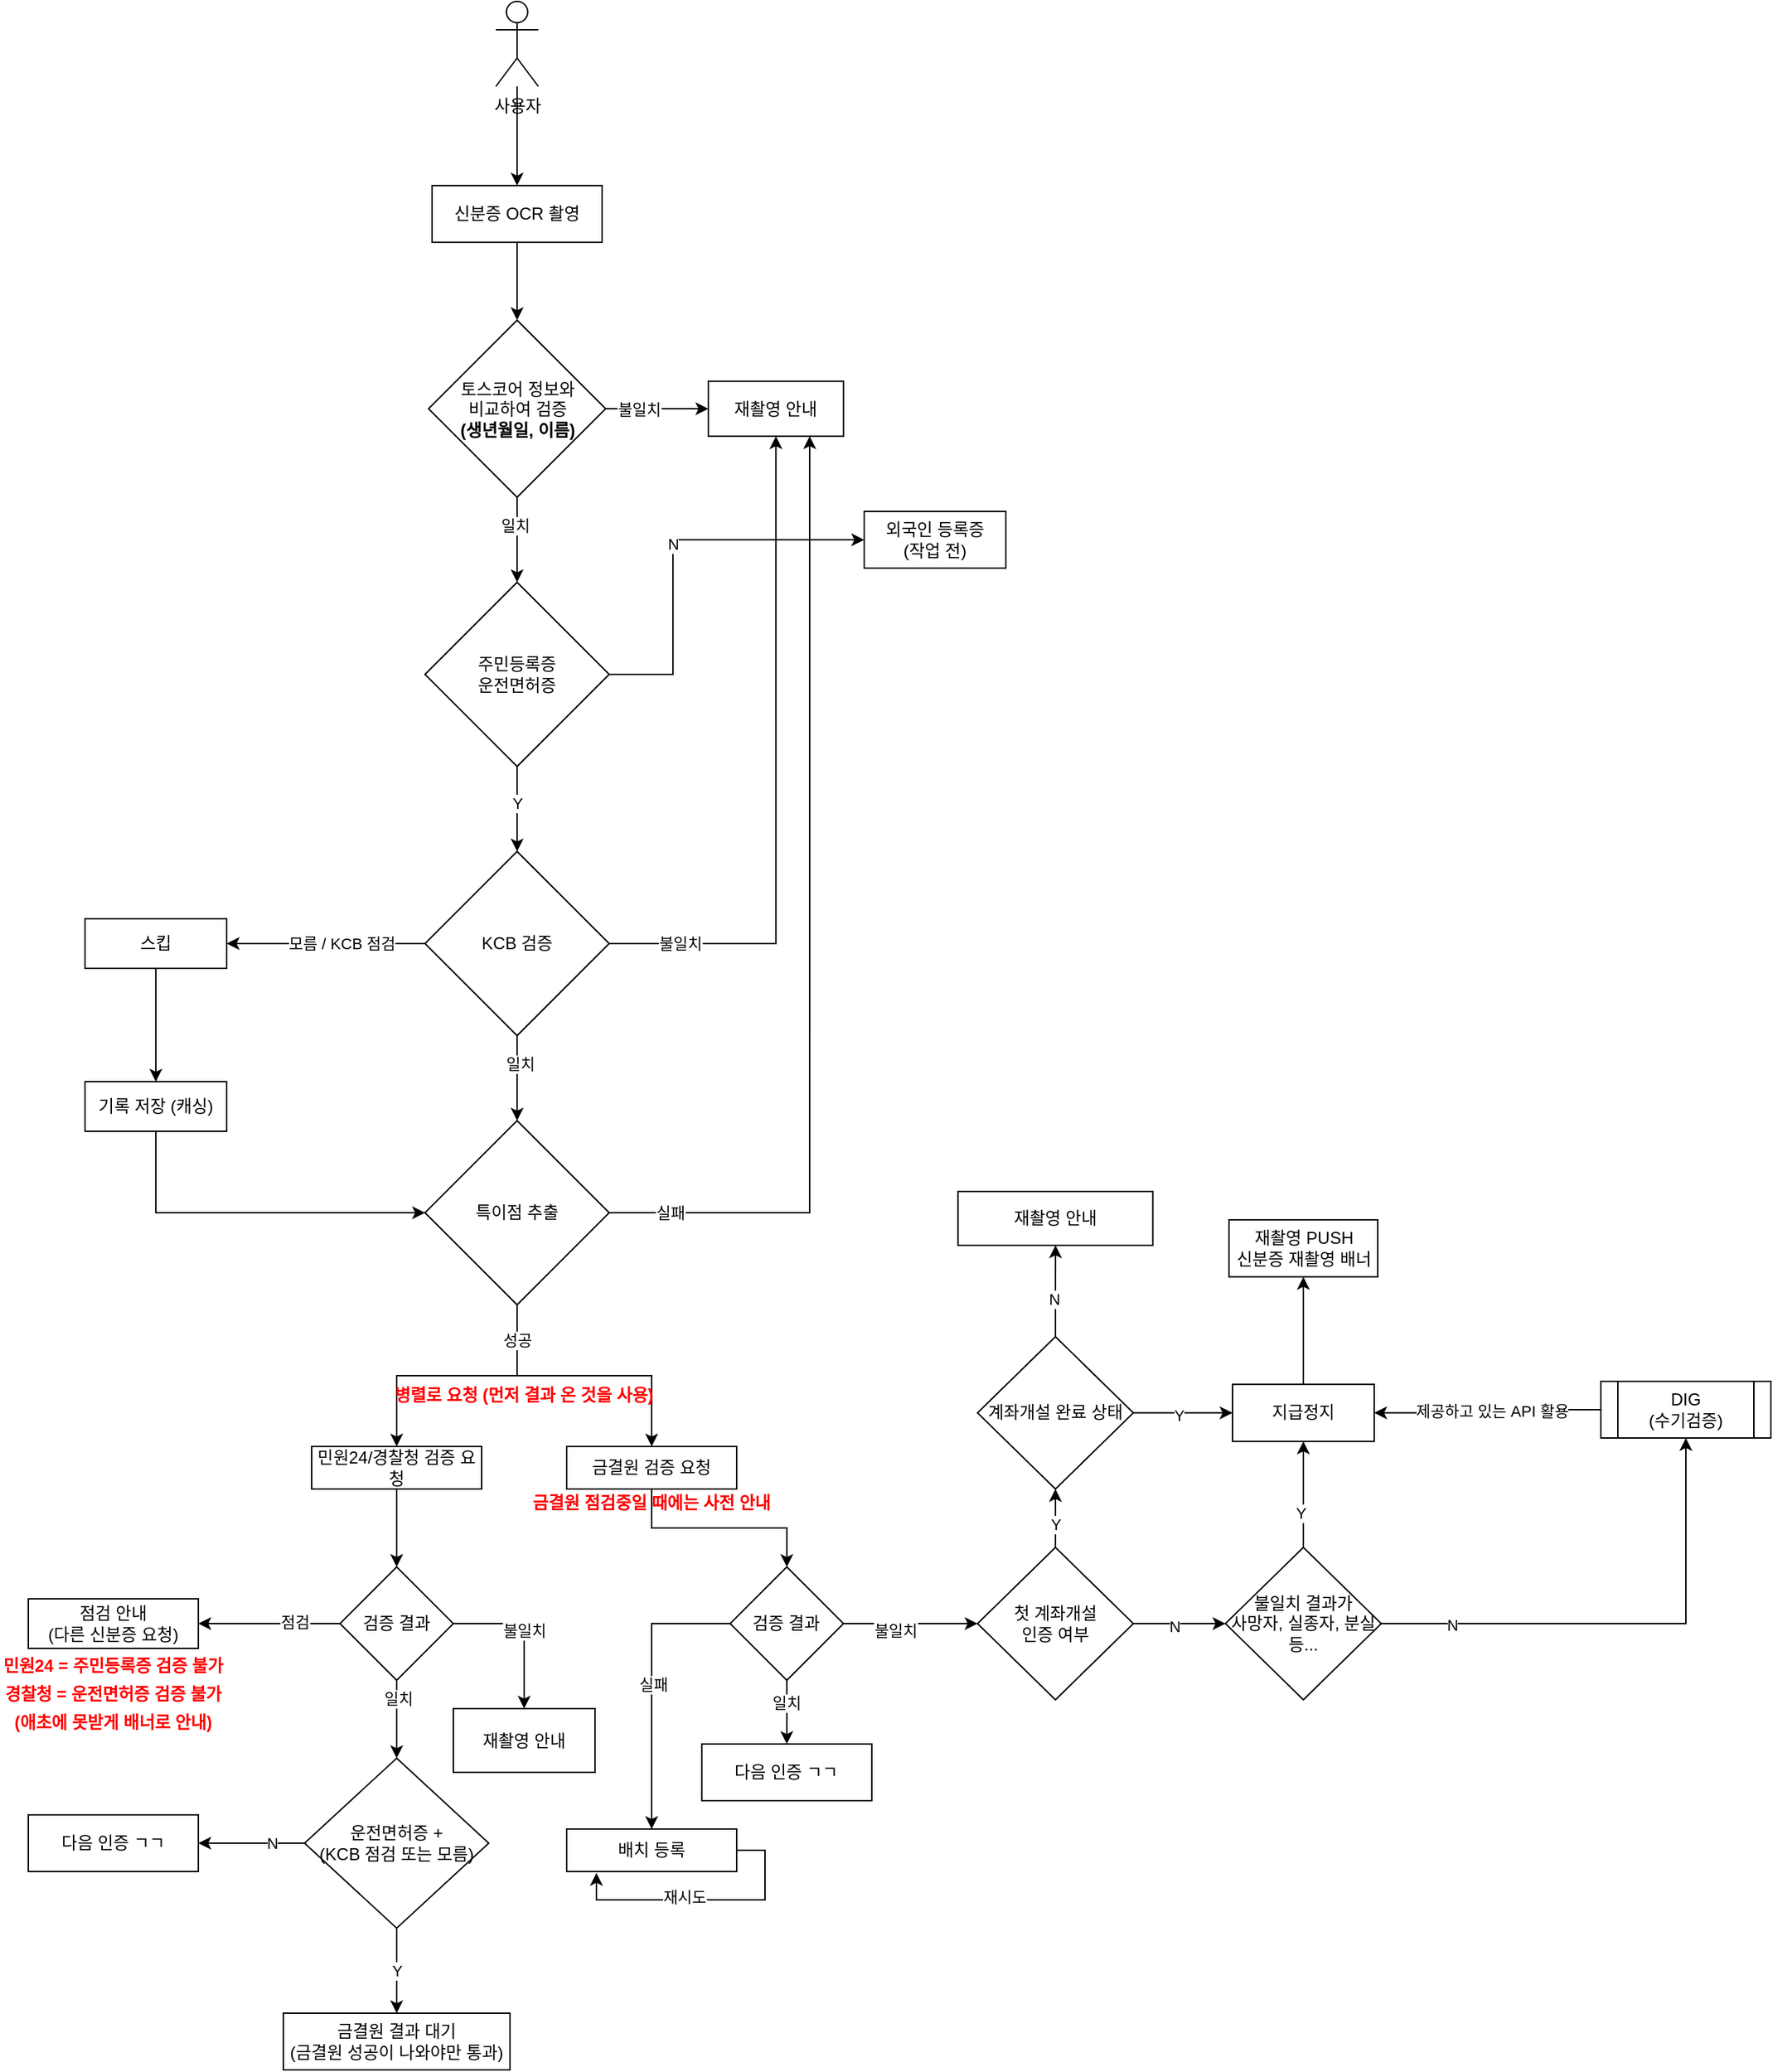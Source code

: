 <mxfile version="14.6.12" type="github">
  <diagram id="C5RBs43oDa-KdzZeNtuy" name="Page-1">
    <mxGraphModel dx="2013" dy="541" grid="1" gridSize="10" guides="1" tooltips="1" connect="1" arrows="1" fold="1" page="1" pageScale="1" pageWidth="827" pageHeight="1169" math="0" shadow="0">
      <root>
        <mxCell id="WIyWlLk6GJQsqaUBKTNV-0" />
        <mxCell id="WIyWlLk6GJQsqaUBKTNV-1" parent="WIyWlLk6GJQsqaUBKTNV-0" />
        <mxCell id="xMfNHaJi8qfaiqYtk1ZG-2" value="" style="edgeStyle=orthogonalEdgeStyle;rounded=0;orthogonalLoop=1;jettySize=auto;html=1;" edge="1" parent="WIyWlLk6GJQsqaUBKTNV-1" source="xMfNHaJi8qfaiqYtk1ZG-0" target="xMfNHaJi8qfaiqYtk1ZG-1">
          <mxGeometry relative="1" as="geometry" />
        </mxCell>
        <mxCell id="xMfNHaJi8qfaiqYtk1ZG-0" value="사용자" style="shape=umlActor;verticalLabelPosition=bottom;verticalAlign=top;html=1;outlineConnect=0;" vertex="1" parent="WIyWlLk6GJQsqaUBKTNV-1">
          <mxGeometry x="220" y="20" width="30" height="60" as="geometry" />
        </mxCell>
        <mxCell id="xMfNHaJi8qfaiqYtk1ZG-4" value="" style="edgeStyle=orthogonalEdgeStyle;rounded=0;orthogonalLoop=1;jettySize=auto;html=1;" edge="1" parent="WIyWlLk6GJQsqaUBKTNV-1" source="xMfNHaJi8qfaiqYtk1ZG-1" target="xMfNHaJi8qfaiqYtk1ZG-3">
          <mxGeometry relative="1" as="geometry" />
        </mxCell>
        <mxCell id="xMfNHaJi8qfaiqYtk1ZG-1" value="신분증 OCR 촬영" style="whiteSpace=wrap;html=1;verticalAlign=middle;" vertex="1" parent="WIyWlLk6GJQsqaUBKTNV-1">
          <mxGeometry x="175" y="150" width="120" height="40" as="geometry" />
        </mxCell>
        <mxCell id="xMfNHaJi8qfaiqYtk1ZG-6" value="" style="edgeStyle=orthogonalEdgeStyle;rounded=0;orthogonalLoop=1;jettySize=auto;html=1;" edge="1" parent="WIyWlLk6GJQsqaUBKTNV-1" source="xMfNHaJi8qfaiqYtk1ZG-3" target="xMfNHaJi8qfaiqYtk1ZG-5">
          <mxGeometry relative="1" as="geometry" />
        </mxCell>
        <mxCell id="xMfNHaJi8qfaiqYtk1ZG-11" value="일치&amp;nbsp;" style="edgeLabel;html=1;align=center;verticalAlign=middle;resizable=0;points=[];" vertex="1" connectable="0" parent="xMfNHaJi8qfaiqYtk1ZG-6">
          <mxGeometry x="0.24" relative="1" as="geometry">
            <mxPoint y="-17" as="offset" />
          </mxGeometry>
        </mxCell>
        <mxCell id="xMfNHaJi8qfaiqYtk1ZG-13" value="" style="edgeStyle=orthogonalEdgeStyle;rounded=0;orthogonalLoop=1;jettySize=auto;html=1;" edge="1" parent="WIyWlLk6GJQsqaUBKTNV-1" source="xMfNHaJi8qfaiqYtk1ZG-3" target="xMfNHaJi8qfaiqYtk1ZG-12">
          <mxGeometry relative="1" as="geometry" />
        </mxCell>
        <mxCell id="xMfNHaJi8qfaiqYtk1ZG-14" value="불일치" style="edgeLabel;html=1;align=center;verticalAlign=middle;resizable=0;points=[];" vertex="1" connectable="0" parent="xMfNHaJi8qfaiqYtk1ZG-13">
          <mxGeometry x="0.248" y="2" relative="1" as="geometry">
            <mxPoint x="-22" y="2" as="offset" />
          </mxGeometry>
        </mxCell>
        <mxCell id="xMfNHaJi8qfaiqYtk1ZG-3" value="토스코어 정보와 &lt;br&gt;비교하여 검증&lt;br&gt;&lt;b&gt;(생년월일, 이름)&lt;/b&gt;" style="rhombus;whiteSpace=wrap;html=1;verticalAlign=middle;" vertex="1" parent="WIyWlLk6GJQsqaUBKTNV-1">
          <mxGeometry x="172.5" y="245" width="125" height="125" as="geometry" />
        </mxCell>
        <mxCell id="xMfNHaJi8qfaiqYtk1ZG-10" value="N" style="edgeStyle=orthogonalEdgeStyle;rounded=0;orthogonalLoop=1;jettySize=auto;html=1;" edge="1" parent="WIyWlLk6GJQsqaUBKTNV-1" source="xMfNHaJi8qfaiqYtk1ZG-5" target="xMfNHaJi8qfaiqYtk1ZG-9">
          <mxGeometry relative="1" as="geometry">
            <Array as="points">
              <mxPoint x="345" y="495" />
              <mxPoint x="345" y="440" />
              <mxPoint x="345" y="440" />
            </Array>
          </mxGeometry>
        </mxCell>
        <mxCell id="xMfNHaJi8qfaiqYtk1ZG-16" value="" style="edgeStyle=orthogonalEdgeStyle;rounded=0;orthogonalLoop=1;jettySize=auto;html=1;" edge="1" parent="WIyWlLk6GJQsqaUBKTNV-1" source="xMfNHaJi8qfaiqYtk1ZG-5" target="xMfNHaJi8qfaiqYtk1ZG-15">
          <mxGeometry relative="1" as="geometry" />
        </mxCell>
        <mxCell id="xMfNHaJi8qfaiqYtk1ZG-17" value="Y" style="edgeLabel;html=1;align=center;verticalAlign=middle;resizable=0;points=[];" vertex="1" connectable="0" parent="xMfNHaJi8qfaiqYtk1ZG-16">
          <mxGeometry x="-0.15" relative="1" as="geometry">
            <mxPoint as="offset" />
          </mxGeometry>
        </mxCell>
        <mxCell id="xMfNHaJi8qfaiqYtk1ZG-5" value="주민등록증&lt;br&gt;운전면허증" style="rhombus;whiteSpace=wrap;html=1;" vertex="1" parent="WIyWlLk6GJQsqaUBKTNV-1">
          <mxGeometry x="170" y="430" width="130" height="130" as="geometry" />
        </mxCell>
        <mxCell id="xMfNHaJi8qfaiqYtk1ZG-9" value="외국인 등록증&lt;br&gt;(작업 전)" style="whiteSpace=wrap;html=1;" vertex="1" parent="WIyWlLk6GJQsqaUBKTNV-1">
          <mxGeometry x="480" y="380" width="100" height="40" as="geometry" />
        </mxCell>
        <mxCell id="xMfNHaJi8qfaiqYtk1ZG-12" value="재촬영 안내" style="whiteSpace=wrap;html=1;" vertex="1" parent="WIyWlLk6GJQsqaUBKTNV-1">
          <mxGeometry x="370" y="288.13" width="95.38" height="38.75" as="geometry" />
        </mxCell>
        <mxCell id="xMfNHaJi8qfaiqYtk1ZG-19" value="" style="edgeStyle=orthogonalEdgeStyle;rounded=0;orthogonalLoop=1;jettySize=auto;html=1;" edge="1" parent="WIyWlLk6GJQsqaUBKTNV-1" source="xMfNHaJi8qfaiqYtk1ZG-15" target="xMfNHaJi8qfaiqYtk1ZG-18">
          <mxGeometry relative="1" as="geometry" />
        </mxCell>
        <mxCell id="xMfNHaJi8qfaiqYtk1ZG-20" value="모름 / KCB 점검" style="edgeLabel;html=1;align=center;verticalAlign=middle;resizable=0;points=[];" vertex="1" connectable="0" parent="xMfNHaJi8qfaiqYtk1ZG-19">
          <mxGeometry x="-0.153" relative="1" as="geometry">
            <mxPoint as="offset" />
          </mxGeometry>
        </mxCell>
        <mxCell id="xMfNHaJi8qfaiqYtk1ZG-24" value="" style="edgeStyle=orthogonalEdgeStyle;rounded=0;orthogonalLoop=1;jettySize=auto;html=1;" edge="1" parent="WIyWlLk6GJQsqaUBKTNV-1" source="xMfNHaJi8qfaiqYtk1ZG-15" target="xMfNHaJi8qfaiqYtk1ZG-23">
          <mxGeometry relative="1" as="geometry" />
        </mxCell>
        <mxCell id="xMfNHaJi8qfaiqYtk1ZG-26" value="일치" style="edgeLabel;html=1;align=center;verticalAlign=middle;resizable=0;points=[];" vertex="1" connectable="0" parent="xMfNHaJi8qfaiqYtk1ZG-24">
          <mxGeometry x="-0.333" y="2" relative="1" as="geometry">
            <mxPoint as="offset" />
          </mxGeometry>
        </mxCell>
        <mxCell id="xMfNHaJi8qfaiqYtk1ZG-28" value="" style="edgeStyle=orthogonalEdgeStyle;rounded=0;orthogonalLoop=1;jettySize=auto;html=1;entryX=0.5;entryY=1;entryDx=0;entryDy=0;" edge="1" parent="WIyWlLk6GJQsqaUBKTNV-1" source="xMfNHaJi8qfaiqYtk1ZG-15" target="xMfNHaJi8qfaiqYtk1ZG-12">
          <mxGeometry relative="1" as="geometry">
            <mxPoint x="370" y="685" as="targetPoint" />
          </mxGeometry>
        </mxCell>
        <mxCell id="xMfNHaJi8qfaiqYtk1ZG-29" value="불일치" style="edgeLabel;html=1;align=center;verticalAlign=middle;resizable=0;points=[];" vertex="1" connectable="0" parent="xMfNHaJi8qfaiqYtk1ZG-28">
          <mxGeometry x="-0.224" y="-4" relative="1" as="geometry">
            <mxPoint x="-72" y="67" as="offset" />
          </mxGeometry>
        </mxCell>
        <mxCell id="xMfNHaJi8qfaiqYtk1ZG-15" value="KCB 검증" style="rhombus;whiteSpace=wrap;html=1;" vertex="1" parent="WIyWlLk6GJQsqaUBKTNV-1">
          <mxGeometry x="170" y="620" width="130" height="130" as="geometry" />
        </mxCell>
        <mxCell id="xMfNHaJi8qfaiqYtk1ZG-22" value="" style="edgeStyle=orthogonalEdgeStyle;rounded=0;orthogonalLoop=1;jettySize=auto;html=1;" edge="1" parent="WIyWlLk6GJQsqaUBKTNV-1" source="xMfNHaJi8qfaiqYtk1ZG-18" target="xMfNHaJi8qfaiqYtk1ZG-21">
          <mxGeometry relative="1" as="geometry" />
        </mxCell>
        <mxCell id="xMfNHaJi8qfaiqYtk1ZG-18" value="스킵" style="whiteSpace=wrap;html=1;" vertex="1" parent="WIyWlLk6GJQsqaUBKTNV-1">
          <mxGeometry x="-70" y="667.5" width="100" height="35" as="geometry" />
        </mxCell>
        <mxCell id="xMfNHaJi8qfaiqYtk1ZG-25" style="edgeStyle=orthogonalEdgeStyle;rounded=0;orthogonalLoop=1;jettySize=auto;html=1;entryX=0;entryY=0.5;entryDx=0;entryDy=0;" edge="1" parent="WIyWlLk6GJQsqaUBKTNV-1" source="xMfNHaJi8qfaiqYtk1ZG-21" target="xMfNHaJi8qfaiqYtk1ZG-23">
          <mxGeometry relative="1" as="geometry">
            <Array as="points">
              <mxPoint x="-20" y="875" />
            </Array>
          </mxGeometry>
        </mxCell>
        <mxCell id="xMfNHaJi8qfaiqYtk1ZG-21" value="기록 저장 (캐싱)" style="whiteSpace=wrap;html=1;" vertex="1" parent="WIyWlLk6GJQsqaUBKTNV-1">
          <mxGeometry x="-70" y="782.5" width="100" height="35" as="geometry" />
        </mxCell>
        <mxCell id="xMfNHaJi8qfaiqYtk1ZG-32" style="edgeStyle=orthogonalEdgeStyle;rounded=0;orthogonalLoop=1;jettySize=auto;html=1;entryX=0.75;entryY=1;entryDx=0;entryDy=0;" edge="1" parent="WIyWlLk6GJQsqaUBKTNV-1" source="xMfNHaJi8qfaiqYtk1ZG-23" target="xMfNHaJi8qfaiqYtk1ZG-12">
          <mxGeometry relative="1" as="geometry" />
        </mxCell>
        <mxCell id="xMfNHaJi8qfaiqYtk1ZG-33" value="실패" style="edgeLabel;html=1;align=center;verticalAlign=middle;resizable=0;points=[];" vertex="1" connectable="0" parent="xMfNHaJi8qfaiqYtk1ZG-32">
          <mxGeometry x="-0.875" relative="1" as="geometry">
            <mxPoint as="offset" />
          </mxGeometry>
        </mxCell>
        <mxCell id="xMfNHaJi8qfaiqYtk1ZG-35" value="" style="edgeStyle=orthogonalEdgeStyle;rounded=0;orthogonalLoop=1;jettySize=auto;html=1;" edge="1" parent="WIyWlLk6GJQsqaUBKTNV-1" source="xMfNHaJi8qfaiqYtk1ZG-23" target="xMfNHaJi8qfaiqYtk1ZG-34">
          <mxGeometry relative="1" as="geometry" />
        </mxCell>
        <mxCell id="xMfNHaJi8qfaiqYtk1ZG-36" style="edgeStyle=orthogonalEdgeStyle;rounded=0;orthogonalLoop=1;jettySize=auto;html=1;entryX=0.5;entryY=0;entryDx=0;entryDy=0;" edge="1" parent="WIyWlLk6GJQsqaUBKTNV-1" source="xMfNHaJi8qfaiqYtk1ZG-23" target="xMfNHaJi8qfaiqYtk1ZG-37">
          <mxGeometry relative="1" as="geometry">
            <mxPoint x="300" y="1010" as="targetPoint" />
          </mxGeometry>
        </mxCell>
        <mxCell id="xMfNHaJi8qfaiqYtk1ZG-41" value="성공" style="edgeLabel;html=1;align=center;verticalAlign=middle;resizable=0;points=[];" vertex="1" connectable="0" parent="xMfNHaJi8qfaiqYtk1ZG-36">
          <mxGeometry x="-0.746" relative="1" as="geometry">
            <mxPoint as="offset" />
          </mxGeometry>
        </mxCell>
        <mxCell id="xMfNHaJi8qfaiqYtk1ZG-23" value="특이점 추출" style="rhombus;whiteSpace=wrap;html=1;" vertex="1" parent="WIyWlLk6GJQsqaUBKTNV-1">
          <mxGeometry x="170" y="810" width="130" height="130" as="geometry" />
        </mxCell>
        <mxCell id="xMfNHaJi8qfaiqYtk1ZG-45" value="" style="edgeStyle=orthogonalEdgeStyle;rounded=0;orthogonalLoop=1;jettySize=auto;html=1;fontColor=#FF0000;" edge="1" parent="WIyWlLk6GJQsqaUBKTNV-1" source="xMfNHaJi8qfaiqYtk1ZG-34" target="xMfNHaJi8qfaiqYtk1ZG-44">
          <mxGeometry relative="1" as="geometry" />
        </mxCell>
        <mxCell id="xMfNHaJi8qfaiqYtk1ZG-34" value="민원24/경찰청 검증 요청" style="whiteSpace=wrap;html=1;" vertex="1" parent="WIyWlLk6GJQsqaUBKTNV-1">
          <mxGeometry x="90" y="1040" width="120" height="30" as="geometry" />
        </mxCell>
        <mxCell id="xMfNHaJi8qfaiqYtk1ZG-47" value="" style="edgeStyle=orthogonalEdgeStyle;rounded=0;orthogonalLoop=1;jettySize=auto;html=1;fontColor=#FF0000;" edge="1" parent="WIyWlLk6GJQsqaUBKTNV-1" source="xMfNHaJi8qfaiqYtk1ZG-37" target="xMfNHaJi8qfaiqYtk1ZG-46">
          <mxGeometry relative="1" as="geometry" />
        </mxCell>
        <mxCell id="xMfNHaJi8qfaiqYtk1ZG-37" value="금결원 검증 요청" style="whiteSpace=wrap;html=1;" vertex="1" parent="WIyWlLk6GJQsqaUBKTNV-1">
          <mxGeometry x="270" y="1040" width="120" height="30" as="geometry" />
        </mxCell>
        <mxCell id="xMfNHaJi8qfaiqYtk1ZG-42" value="병렬로 요청 (먼저 결과 온 것을 사용)" style="text;html=1;strokeColor=none;fillColor=none;align=center;verticalAlign=middle;whiteSpace=wrap;rounded=0;fontStyle=1;fontColor=#FF0000;" vertex="1" parent="WIyWlLk6GJQsqaUBKTNV-1">
          <mxGeometry x="145" y="994" width="190" height="20" as="geometry" />
        </mxCell>
        <mxCell id="xMfNHaJi8qfaiqYtk1ZG-49" value="" style="edgeStyle=orthogonalEdgeStyle;rounded=0;orthogonalLoop=1;jettySize=auto;html=1;fontColor=#FF0000;" edge="1" parent="WIyWlLk6GJQsqaUBKTNV-1" source="xMfNHaJi8qfaiqYtk1ZG-44" target="xMfNHaJi8qfaiqYtk1ZG-48">
          <mxGeometry relative="1" as="geometry" />
        </mxCell>
        <mxCell id="xMfNHaJi8qfaiqYtk1ZG-50" value="&lt;font color=&quot;#000000&quot;&gt;점검&lt;/font&gt;" style="edgeLabel;html=1;align=center;verticalAlign=middle;resizable=0;points=[];fontColor=#FF0000;" vertex="1" connectable="0" parent="xMfNHaJi8qfaiqYtk1ZG-49">
          <mxGeometry x="-0.36" y="-1" relative="1" as="geometry">
            <mxPoint as="offset" />
          </mxGeometry>
        </mxCell>
        <mxCell id="xMfNHaJi8qfaiqYtk1ZG-56" value="" style="edgeStyle=orthogonalEdgeStyle;rounded=0;orthogonalLoop=1;jettySize=auto;html=1;fontColor=#FF0000;" edge="1" parent="WIyWlLk6GJQsqaUBKTNV-1" source="xMfNHaJi8qfaiqYtk1ZG-44" target="xMfNHaJi8qfaiqYtk1ZG-55">
          <mxGeometry relative="1" as="geometry" />
        </mxCell>
        <mxCell id="xMfNHaJi8qfaiqYtk1ZG-57" value="&lt;font color=&quot;#000000&quot;&gt;&lt;span&gt;일치&lt;/span&gt;&lt;/font&gt;" style="edgeLabel;html=1;align=center;verticalAlign=middle;resizable=0;points=[];fontColor=#FF0000;" vertex="1" connectable="0" parent="xMfNHaJi8qfaiqYtk1ZG-56">
          <mxGeometry x="-0.538" y="1" relative="1" as="geometry">
            <mxPoint as="offset" />
          </mxGeometry>
        </mxCell>
        <mxCell id="xMfNHaJi8qfaiqYtk1ZG-64" value="&lt;font color=&quot;#000000&quot;&gt;불일치&lt;/font&gt;" style="edgeStyle=orthogonalEdgeStyle;rounded=0;orthogonalLoop=1;jettySize=auto;html=1;fontColor=#FF0000;" edge="1" parent="WIyWlLk6GJQsqaUBKTNV-1" source="xMfNHaJi8qfaiqYtk1ZG-44" target="xMfNHaJi8qfaiqYtk1ZG-65">
          <mxGeometry relative="1" as="geometry">
            <mxPoint x="230" y="1230" as="targetPoint" />
            <Array as="points">
              <mxPoint x="240" y="1165" />
            </Array>
          </mxGeometry>
        </mxCell>
        <mxCell id="xMfNHaJi8qfaiqYtk1ZG-44" value="검증 결과" style="rhombus;whiteSpace=wrap;html=1;" vertex="1" parent="WIyWlLk6GJQsqaUBKTNV-1">
          <mxGeometry x="110" y="1125" width="80" height="80" as="geometry" />
        </mxCell>
        <mxCell id="xMfNHaJi8qfaiqYtk1ZG-66" style="edgeStyle=orthogonalEdgeStyle;rounded=0;orthogonalLoop=1;jettySize=auto;html=1;fontColor=#FF0000;exitX=0;exitY=0.5;exitDx=0;exitDy=0;" edge="1" parent="WIyWlLk6GJQsqaUBKTNV-1" source="xMfNHaJi8qfaiqYtk1ZG-46" target="xMfNHaJi8qfaiqYtk1ZG-67">
          <mxGeometry relative="1" as="geometry">
            <mxPoint x="330" y="1280" as="targetPoint" />
            <mxPoint x="330" y="1180" as="sourcePoint" />
          </mxGeometry>
        </mxCell>
        <mxCell id="xMfNHaJi8qfaiqYtk1ZG-68" value="실패" style="edgeLabel;html=1;align=center;verticalAlign=middle;resizable=0;points=[];" vertex="1" connectable="0" parent="xMfNHaJi8qfaiqYtk1ZG-66">
          <mxGeometry x="-0.018" y="1" relative="1" as="geometry">
            <mxPoint as="offset" />
          </mxGeometry>
        </mxCell>
        <mxCell id="xMfNHaJi8qfaiqYtk1ZG-72" style="edgeStyle=orthogonalEdgeStyle;rounded=0;orthogonalLoop=1;jettySize=auto;html=1;fontColor=#000000;" edge="1" parent="WIyWlLk6GJQsqaUBKTNV-1" source="xMfNHaJi8qfaiqYtk1ZG-46" target="xMfNHaJi8qfaiqYtk1ZG-71">
          <mxGeometry relative="1" as="geometry" />
        </mxCell>
        <mxCell id="xMfNHaJi8qfaiqYtk1ZG-73" value="일치" style="edgeLabel;html=1;align=center;verticalAlign=middle;resizable=0;points=[];fontColor=#000000;" vertex="1" connectable="0" parent="xMfNHaJi8qfaiqYtk1ZG-72">
          <mxGeometry x="-0.289" y="-1" relative="1" as="geometry">
            <mxPoint as="offset" />
          </mxGeometry>
        </mxCell>
        <mxCell id="xMfNHaJi8qfaiqYtk1ZG-74" style="edgeStyle=orthogonalEdgeStyle;rounded=0;orthogonalLoop=1;jettySize=auto;html=1;fontColor=#000000;" edge="1" parent="WIyWlLk6GJQsqaUBKTNV-1" source="xMfNHaJi8qfaiqYtk1ZG-46">
          <mxGeometry relative="1" as="geometry">
            <mxPoint x="560" y="1165" as="targetPoint" />
          </mxGeometry>
        </mxCell>
        <mxCell id="xMfNHaJi8qfaiqYtk1ZG-80" value="불일치" style="edgeLabel;html=1;align=center;verticalAlign=middle;resizable=0;points=[];fontColor=#000000;" vertex="1" connectable="0" parent="xMfNHaJi8qfaiqYtk1ZG-74">
          <mxGeometry x="-0.247" y="-5" relative="1" as="geometry">
            <mxPoint as="offset" />
          </mxGeometry>
        </mxCell>
        <mxCell id="xMfNHaJi8qfaiqYtk1ZG-46" value="&lt;span&gt;검증 결과&lt;/span&gt;" style="rhombus;whiteSpace=wrap;html=1;" vertex="1" parent="WIyWlLk6GJQsqaUBKTNV-1">
          <mxGeometry x="385.38" y="1125" width="80" height="80" as="geometry" />
        </mxCell>
        <mxCell id="xMfNHaJi8qfaiqYtk1ZG-48" value="점검 안내 &lt;br&gt;(다른 신분증 요청)" style="whiteSpace=wrap;html=1;" vertex="1" parent="WIyWlLk6GJQsqaUBKTNV-1">
          <mxGeometry x="-110" y="1147.5" width="120" height="35" as="geometry" />
        </mxCell>
        <mxCell id="xMfNHaJi8qfaiqYtk1ZG-53" value="민원24 = 주민등록증 검증 불가" style="text;html=1;strokeColor=none;fillColor=none;align=center;verticalAlign=middle;whiteSpace=wrap;rounded=0;fontColor=#FF0000;fontStyle=1" vertex="1" parent="WIyWlLk6GJQsqaUBKTNV-1">
          <mxGeometry x="-130" y="1185" width="160" height="20" as="geometry" />
        </mxCell>
        <mxCell id="xMfNHaJi8qfaiqYtk1ZG-54" value="경찰청 = 운전면허증 검증 불가" style="text;html=1;strokeColor=none;fillColor=none;align=center;verticalAlign=middle;whiteSpace=wrap;rounded=0;fontColor=#FF0000;fontStyle=1" vertex="1" parent="WIyWlLk6GJQsqaUBKTNV-1">
          <mxGeometry x="-130" y="1205" width="160" height="20" as="geometry" />
        </mxCell>
        <mxCell id="xMfNHaJi8qfaiqYtk1ZG-59" value="" style="edgeStyle=orthogonalEdgeStyle;rounded=0;orthogonalLoop=1;jettySize=auto;html=1;fontColor=#FF0000;" edge="1" parent="WIyWlLk6GJQsqaUBKTNV-1" source="xMfNHaJi8qfaiqYtk1ZG-55" target="xMfNHaJi8qfaiqYtk1ZG-58">
          <mxGeometry relative="1" as="geometry" />
        </mxCell>
        <mxCell id="xMfNHaJi8qfaiqYtk1ZG-60" value="&lt;font color=&quot;#000000&quot;&gt;N&lt;/font&gt;" style="edgeLabel;html=1;align=center;verticalAlign=middle;resizable=0;points=[];fontColor=#FF0000;" vertex="1" connectable="0" parent="xMfNHaJi8qfaiqYtk1ZG-59">
          <mxGeometry x="-0.387" relative="1" as="geometry">
            <mxPoint as="offset" />
          </mxGeometry>
        </mxCell>
        <mxCell id="xMfNHaJi8qfaiqYtk1ZG-62" value="&lt;font color=&quot;#000000&quot;&gt;Y&lt;/font&gt;" style="edgeStyle=orthogonalEdgeStyle;rounded=0;orthogonalLoop=1;jettySize=auto;html=1;fontColor=#FF0000;" edge="1" parent="WIyWlLk6GJQsqaUBKTNV-1" source="xMfNHaJi8qfaiqYtk1ZG-55" target="xMfNHaJi8qfaiqYtk1ZG-61">
          <mxGeometry relative="1" as="geometry" />
        </mxCell>
        <mxCell id="xMfNHaJi8qfaiqYtk1ZG-55" value="운전면허증 + &lt;br&gt;(KCB 점검 또는 모름)" style="rhombus;whiteSpace=wrap;html=1;" vertex="1" parent="WIyWlLk6GJQsqaUBKTNV-1">
          <mxGeometry x="85" y="1260" width="130" height="120" as="geometry" />
        </mxCell>
        <mxCell id="xMfNHaJi8qfaiqYtk1ZG-58" value="다음 인증 ㄱㄱ" style="whiteSpace=wrap;html=1;" vertex="1" parent="WIyWlLk6GJQsqaUBKTNV-1">
          <mxGeometry x="-110" y="1300" width="120" height="40" as="geometry" />
        </mxCell>
        <mxCell id="xMfNHaJi8qfaiqYtk1ZG-61" value="금결원 결과 대기&lt;br&gt;(금결원 성공이 나와야만 통과)" style="whiteSpace=wrap;html=1;" vertex="1" parent="WIyWlLk6GJQsqaUBKTNV-1">
          <mxGeometry x="70" y="1440" width="160" height="40" as="geometry" />
        </mxCell>
        <mxCell id="xMfNHaJi8qfaiqYtk1ZG-65" value="&lt;font color=&quot;#000000&quot;&gt;재촬영 안내&lt;/font&gt;" style="rounded=0;whiteSpace=wrap;html=1;fontColor=#FF0000;" vertex="1" parent="WIyWlLk6GJQsqaUBKTNV-1">
          <mxGeometry x="190" y="1225" width="100" height="45" as="geometry" />
        </mxCell>
        <mxCell id="xMfNHaJi8qfaiqYtk1ZG-67" value="&lt;font color=&quot;#000000&quot;&gt;배치 등록&lt;/font&gt;" style="rounded=0;whiteSpace=wrap;html=1;fontColor=#FF0000;" vertex="1" parent="WIyWlLk6GJQsqaUBKTNV-1">
          <mxGeometry x="270" y="1310" width="120" height="30" as="geometry" />
        </mxCell>
        <mxCell id="xMfNHaJi8qfaiqYtk1ZG-69" style="edgeStyle=orthogonalEdgeStyle;rounded=0;orthogonalLoop=1;jettySize=auto;html=1;entryX=0.175;entryY=1.033;entryDx=0;entryDy=0;entryPerimeter=0;fontColor=#000000;" edge="1" parent="WIyWlLk6GJQsqaUBKTNV-1" source="xMfNHaJi8qfaiqYtk1ZG-67" target="xMfNHaJi8qfaiqYtk1ZG-67">
          <mxGeometry relative="1" as="geometry">
            <Array as="points">
              <mxPoint x="410" y="1325" />
              <mxPoint x="410" y="1360" />
              <mxPoint x="291" y="1360" />
            </Array>
          </mxGeometry>
        </mxCell>
        <mxCell id="xMfNHaJi8qfaiqYtk1ZG-70" value="재시도" style="edgeLabel;html=1;align=center;verticalAlign=middle;resizable=0;points=[];fontColor=#000000;" vertex="1" connectable="0" parent="xMfNHaJi8qfaiqYtk1ZG-69">
          <mxGeometry x="0.161" y="-2" relative="1" as="geometry">
            <mxPoint as="offset" />
          </mxGeometry>
        </mxCell>
        <mxCell id="xMfNHaJi8qfaiqYtk1ZG-71" value="다음 인증 ㄱㄱ" style="whiteSpace=wrap;html=1;" vertex="1" parent="WIyWlLk6GJQsqaUBKTNV-1">
          <mxGeometry x="365.38" y="1250" width="120" height="40" as="geometry" />
        </mxCell>
        <mxCell id="xMfNHaJi8qfaiqYtk1ZG-82" value="" style="edgeStyle=orthogonalEdgeStyle;rounded=0;orthogonalLoop=1;jettySize=auto;html=1;fontColor=#000000;" edge="1" parent="WIyWlLk6GJQsqaUBKTNV-1" source="xMfNHaJi8qfaiqYtk1ZG-76" target="xMfNHaJi8qfaiqYtk1ZG-81">
          <mxGeometry relative="1" as="geometry" />
        </mxCell>
        <mxCell id="xMfNHaJi8qfaiqYtk1ZG-95" value="Y" style="edgeLabel;html=1;align=center;verticalAlign=middle;resizable=0;points=[];fontColor=#000000;" vertex="1" connectable="0" parent="xMfNHaJi8qfaiqYtk1ZG-82">
          <mxGeometry x="-0.164" relative="1" as="geometry">
            <mxPoint as="offset" />
          </mxGeometry>
        </mxCell>
        <mxCell id="xMfNHaJi8qfaiqYtk1ZG-97" value="" style="edgeStyle=orthogonalEdgeStyle;rounded=0;orthogonalLoop=1;jettySize=auto;html=1;fontColor=#000000;" edge="1" parent="WIyWlLk6GJQsqaUBKTNV-1" source="xMfNHaJi8qfaiqYtk1ZG-76" target="xMfNHaJi8qfaiqYtk1ZG-96">
          <mxGeometry relative="1" as="geometry" />
        </mxCell>
        <mxCell id="xMfNHaJi8qfaiqYtk1ZG-98" value="N" style="edgeLabel;html=1;align=center;verticalAlign=middle;resizable=0;points=[];fontColor=#000000;" vertex="1" connectable="0" parent="xMfNHaJi8qfaiqYtk1ZG-97">
          <mxGeometry x="-0.125" y="-2" relative="1" as="geometry">
            <mxPoint as="offset" />
          </mxGeometry>
        </mxCell>
        <mxCell id="xMfNHaJi8qfaiqYtk1ZG-76" value="첫 계좌개설 &lt;br&gt;인증 여부" style="rhombus;whiteSpace=wrap;html=1;" vertex="1" parent="WIyWlLk6GJQsqaUBKTNV-1">
          <mxGeometry x="560" y="1111.25" width="110" height="107.5" as="geometry" />
        </mxCell>
        <mxCell id="xMfNHaJi8qfaiqYtk1ZG-77" value="재촬영 안내" style="whiteSpace=wrap;html=1;" vertex="1" parent="WIyWlLk6GJQsqaUBKTNV-1">
          <mxGeometry x="546.25" y="860" width="137.5" height="38" as="geometry" />
        </mxCell>
        <mxCell id="xMfNHaJi8qfaiqYtk1ZG-83" value="" style="edgeStyle=orthogonalEdgeStyle;rounded=0;orthogonalLoop=1;jettySize=auto;html=1;fontColor=#000000;" edge="1" parent="WIyWlLk6GJQsqaUBKTNV-1" source="xMfNHaJi8qfaiqYtk1ZG-81" target="xMfNHaJi8qfaiqYtk1ZG-77">
          <mxGeometry relative="1" as="geometry" />
        </mxCell>
        <mxCell id="xMfNHaJi8qfaiqYtk1ZG-84" value="N" style="edgeLabel;html=1;align=center;verticalAlign=middle;resizable=0;points=[];fontColor=#000000;" vertex="1" connectable="0" parent="xMfNHaJi8qfaiqYtk1ZG-83">
          <mxGeometry x="-0.18" y="1" relative="1" as="geometry">
            <mxPoint as="offset" />
          </mxGeometry>
        </mxCell>
        <mxCell id="xMfNHaJi8qfaiqYtk1ZG-86" value="" style="edgeStyle=orthogonalEdgeStyle;rounded=0;orthogonalLoop=1;jettySize=auto;html=1;fontColor=#000000;" edge="1" parent="WIyWlLk6GJQsqaUBKTNV-1" source="xMfNHaJi8qfaiqYtk1ZG-81" target="xMfNHaJi8qfaiqYtk1ZG-85">
          <mxGeometry relative="1" as="geometry" />
        </mxCell>
        <mxCell id="xMfNHaJi8qfaiqYtk1ZG-94" value="Y" style="edgeLabel;html=1;align=center;verticalAlign=middle;resizable=0;points=[];fontColor=#000000;" vertex="1" connectable="0" parent="xMfNHaJi8qfaiqYtk1ZG-86">
          <mxGeometry x="-0.086" y="-1" relative="1" as="geometry">
            <mxPoint as="offset" />
          </mxGeometry>
        </mxCell>
        <mxCell id="xMfNHaJi8qfaiqYtk1ZG-81" value="계좌개설 완료 상태" style="rhombus;whiteSpace=wrap;html=1;" vertex="1" parent="WIyWlLk6GJQsqaUBKTNV-1">
          <mxGeometry x="560" y="962.5" width="110" height="107.5" as="geometry" />
        </mxCell>
        <mxCell id="xMfNHaJi8qfaiqYtk1ZG-102" style="edgeStyle=orthogonalEdgeStyle;rounded=0;orthogonalLoop=1;jettySize=auto;html=1;entryX=0.5;entryY=1;entryDx=0;entryDy=0;fontColor=#000000;" edge="1" parent="WIyWlLk6GJQsqaUBKTNV-1" source="xMfNHaJi8qfaiqYtk1ZG-85" target="xMfNHaJi8qfaiqYtk1ZG-101">
          <mxGeometry relative="1" as="geometry" />
        </mxCell>
        <mxCell id="xMfNHaJi8qfaiqYtk1ZG-85" value="지급정지" style="whiteSpace=wrap;html=1;" vertex="1" parent="WIyWlLk6GJQsqaUBKTNV-1">
          <mxGeometry x="740" y="996.13" width="100" height="40.25" as="geometry" />
        </mxCell>
        <mxCell id="xMfNHaJi8qfaiqYtk1ZG-92" style="edgeStyle=orthogonalEdgeStyle;rounded=0;orthogonalLoop=1;jettySize=auto;html=1;entryX=1;entryY=0.5;entryDx=0;entryDy=0;fontColor=#000000;" edge="1" parent="WIyWlLk6GJQsqaUBKTNV-1" source="xMfNHaJi8qfaiqYtk1ZG-90" target="xMfNHaJi8qfaiqYtk1ZG-85">
          <mxGeometry relative="1" as="geometry" />
        </mxCell>
        <mxCell id="xMfNHaJi8qfaiqYtk1ZG-93" value="제공하고 있는 API 활용" style="edgeLabel;html=1;align=center;verticalAlign=middle;resizable=0;points=[];fontColor=#000000;" vertex="1" connectable="0" parent="xMfNHaJi8qfaiqYtk1ZG-92">
          <mxGeometry x="-0.054" y="1" relative="1" as="geometry">
            <mxPoint as="offset" />
          </mxGeometry>
        </mxCell>
        <mxCell id="xMfNHaJi8qfaiqYtk1ZG-90" value="DIG&lt;br&gt;(수기검증)" style="shape=process;whiteSpace=wrap;html=1;backgroundOutline=1;fontColor=#000000;" vertex="1" parent="WIyWlLk6GJQsqaUBKTNV-1">
          <mxGeometry x="1000" y="994" width="120" height="40" as="geometry" />
        </mxCell>
        <mxCell id="xMfNHaJi8qfaiqYtk1ZG-99" style="edgeStyle=orthogonalEdgeStyle;rounded=0;orthogonalLoop=1;jettySize=auto;html=1;entryX=0.5;entryY=1;entryDx=0;entryDy=0;fontColor=#000000;" edge="1" parent="WIyWlLk6GJQsqaUBKTNV-1" source="xMfNHaJi8qfaiqYtk1ZG-96" target="xMfNHaJi8qfaiqYtk1ZG-85">
          <mxGeometry relative="1" as="geometry" />
        </mxCell>
        <mxCell id="xMfNHaJi8qfaiqYtk1ZG-100" value="Y" style="edgeLabel;html=1;align=center;verticalAlign=middle;resizable=0;points=[];fontColor=#000000;" vertex="1" connectable="0" parent="xMfNHaJi8qfaiqYtk1ZG-99">
          <mxGeometry x="-0.326" y="2" relative="1" as="geometry">
            <mxPoint as="offset" />
          </mxGeometry>
        </mxCell>
        <mxCell id="xMfNHaJi8qfaiqYtk1ZG-103" style="edgeStyle=orthogonalEdgeStyle;rounded=0;orthogonalLoop=1;jettySize=auto;html=1;entryX=0.5;entryY=1;entryDx=0;entryDy=0;fontColor=#000000;" edge="1" parent="WIyWlLk6GJQsqaUBKTNV-1" source="xMfNHaJi8qfaiqYtk1ZG-96" target="xMfNHaJi8qfaiqYtk1ZG-90">
          <mxGeometry relative="1" as="geometry" />
        </mxCell>
        <mxCell id="xMfNHaJi8qfaiqYtk1ZG-104" value="N" style="edgeLabel;html=1;align=center;verticalAlign=middle;resizable=0;points=[];fontColor=#000000;" vertex="1" connectable="0" parent="xMfNHaJi8qfaiqYtk1ZG-103">
          <mxGeometry x="-0.711" y="-1" relative="1" as="geometry">
            <mxPoint as="offset" />
          </mxGeometry>
        </mxCell>
        <mxCell id="xMfNHaJi8qfaiqYtk1ZG-96" value="불일치 결과가&lt;br&gt;사망자, 실종자, 분실 등..." style="rhombus;whiteSpace=wrap;html=1;" vertex="1" parent="WIyWlLk6GJQsqaUBKTNV-1">
          <mxGeometry x="735" y="1111.25" width="110" height="107.5" as="geometry" />
        </mxCell>
        <mxCell id="xMfNHaJi8qfaiqYtk1ZG-101" value="재촬영 PUSH&lt;br&gt;신분증 재촬영 배너" style="whiteSpace=wrap;html=1;" vertex="1" parent="WIyWlLk6GJQsqaUBKTNV-1">
          <mxGeometry x="737.5" y="880" width="105" height="40.25" as="geometry" />
        </mxCell>
        <mxCell id="xMfNHaJi8qfaiqYtk1ZG-105" value="(애초에 못받게 배너로 안내)" style="text;html=1;strokeColor=none;fillColor=none;align=center;verticalAlign=middle;whiteSpace=wrap;rounded=0;fontColor=#FF0000;fontStyle=1" vertex="1" parent="WIyWlLk6GJQsqaUBKTNV-1">
          <mxGeometry x="-130" y="1225" width="160" height="20" as="geometry" />
        </mxCell>
        <mxCell id="xMfNHaJi8qfaiqYtk1ZG-106" value="금결원 점검중일 때에는 사전 안내" style="text;html=1;strokeColor=none;fillColor=none;align=center;verticalAlign=middle;whiteSpace=wrap;rounded=0;fontColor=#FF0000;fontStyle=1" vertex="1" parent="WIyWlLk6GJQsqaUBKTNV-1">
          <mxGeometry x="242" y="1070" width="176" height="20" as="geometry" />
        </mxCell>
      </root>
    </mxGraphModel>
  </diagram>
</mxfile>
